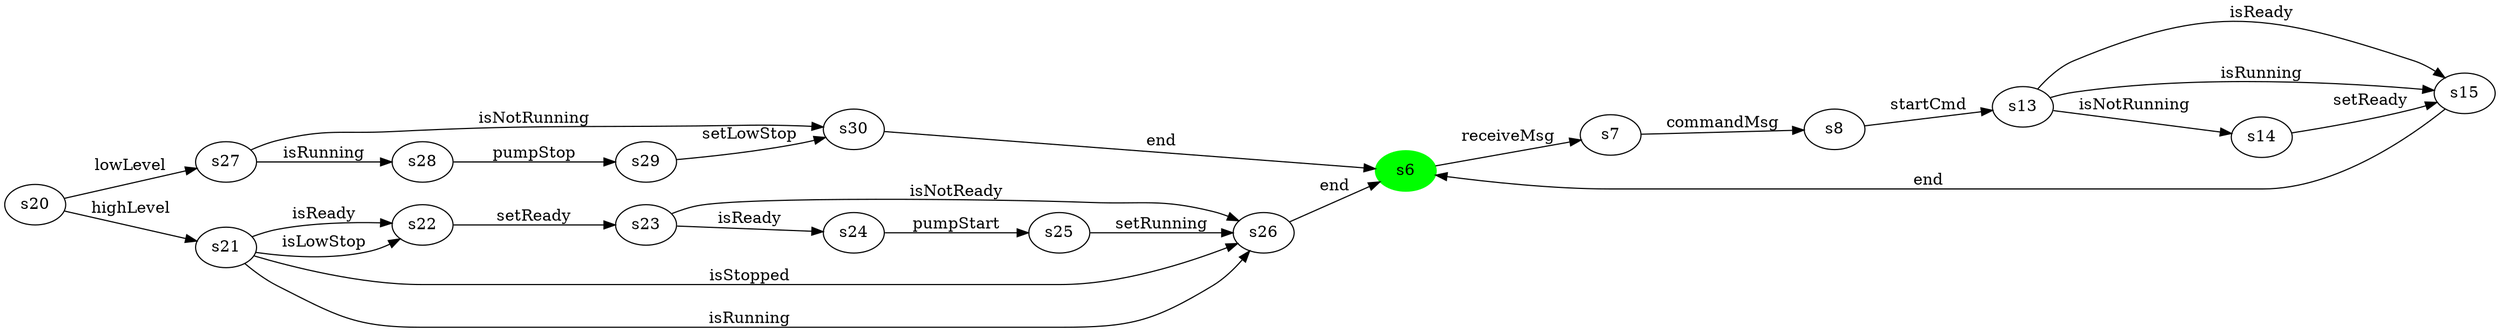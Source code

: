 digraph G {
rankdir=LR;
state0[ label = "s6", style=filled, color=green ];
state0 -> state1 [ label=" receiveMsg " ];
state1 [ label = "s7" ];
state1 -> state2 [ label=" commandMsg " ];
state2 [ label = "s8" ];
state2 -> state3 [ label=" startCmd " ];
state4 [ label = "s20" ];
state4 -> state5 [ label=" lowLevel " ];
state4 -> state6 [ label=" highLevel " ];
state7 [ label = "s30" ];
state7 -> state0 [ label=" end " ];
state8 [ label = "s22" ];
state8 -> state9 [ label=" setReady " ];
state6 [ label = "s21" ];
state6 -> state10 [ label=" isStopped " ];
state6 -> state10 [ label=" isRunning " ];
state6 -> state8 [ label=" isReady " ];
state6 -> state8 [ label=" isLowStop " ];
state3 [ label = "s13" ];
state3 -> state11 [ label=" isReady " ];
state3 -> state11 [ label=" isRunning " ];
state3 -> state12 [ label=" isNotRunning " ];
state13 [ label = "s24" ];
state13 -> state14 [ label=" pumpStart " ];
state9 [ label = "s23" ];
state9 -> state10 [ label=" isNotReady " ];
state9 -> state13 [ label=" isReady " ];
state11 [ label = "s15" ];
state11 -> state0 [ label=" end " ];
state10 [ label = "s26" ];
state10 -> state0 [ label=" end " ];
state12 [ label = "s14" ];
state12 -> state11 [ label=" setReady " ];
state14 [ label = "s25" ];
state14 -> state10 [ label=" setRunning " ];
state15 [ label = "s28" ];
state15 -> state16 [ label=" pumpStop " ];
state5 [ label = "s27" ];
state5 -> state15 [ label=" isRunning " ];
state5 -> state7 [ label=" isNotRunning " ];
state16 [ label = "s29" ];
state16 -> state7 [ label=" setLowStop " ];
}
